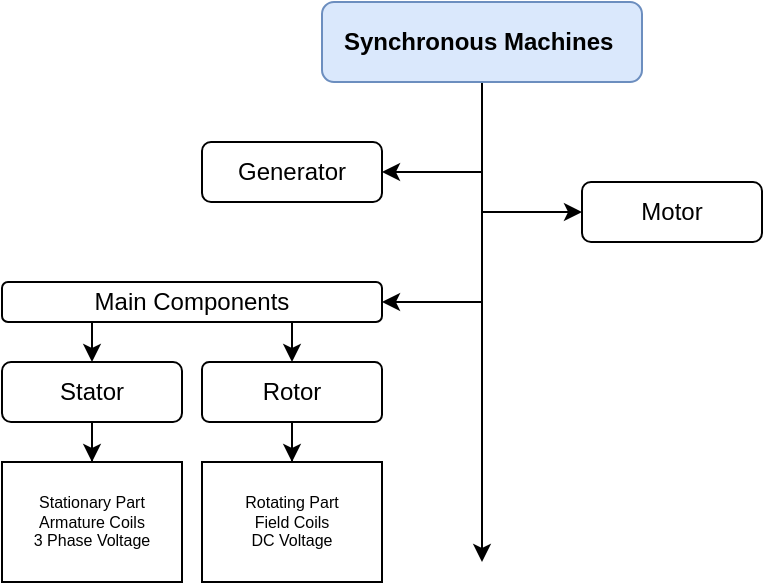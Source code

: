 <mxfile version="14.3.1" type="github">
  <diagram id="Ghbf7SGEfbt2_YfuzdKA" name="Synchronous Machines ">
    <mxGraphModel dx="868" dy="521" grid="1" gridSize="10" guides="1" tooltips="1" connect="1" arrows="1" fold="1" page="1" pageScale="1" pageWidth="850" pageHeight="1100" math="0" shadow="0">
      <root>
        <mxCell id="0" />
        <mxCell id="1" parent="0" />
        <mxCell id="XUVmQutD-YXNH8eTUAyd-6" style="edgeStyle=orthogonalEdgeStyle;rounded=0;orthogonalLoop=1;jettySize=auto;html=1;entryX=0;entryY=0.5;entryDx=0;entryDy=0;" edge="1" parent="1" source="XUVmQutD-YXNH8eTUAyd-1" target="XUVmQutD-YXNH8eTUAyd-3">
          <mxGeometry relative="1" as="geometry" />
        </mxCell>
        <mxCell id="XUVmQutD-YXNH8eTUAyd-7" style="edgeStyle=orthogonalEdgeStyle;rounded=0;orthogonalLoop=1;jettySize=auto;html=1;entryX=1;entryY=0.5;entryDx=0;entryDy=0;" edge="1" parent="1" source="XUVmQutD-YXNH8eTUAyd-1" target="XUVmQutD-YXNH8eTUAyd-2">
          <mxGeometry relative="1" as="geometry" />
        </mxCell>
        <mxCell id="XUVmQutD-YXNH8eTUAyd-10" style="edgeStyle=orthogonalEdgeStyle;rounded=0;orthogonalLoop=1;jettySize=auto;html=1;entryX=1;entryY=0.5;entryDx=0;entryDy=0;" edge="1" parent="1" source="XUVmQutD-YXNH8eTUAyd-1" target="XUVmQutD-YXNH8eTUAyd-13">
          <mxGeometry relative="1" as="geometry">
            <mxPoint x="420" y="170" as="targetPoint" />
          </mxGeometry>
        </mxCell>
        <mxCell id="XUVmQutD-YXNH8eTUAyd-16" style="edgeStyle=orthogonalEdgeStyle;rounded=0;orthogonalLoop=1;jettySize=auto;html=1;" edge="1" parent="1" source="XUVmQutD-YXNH8eTUAyd-1">
          <mxGeometry relative="1" as="geometry">
            <mxPoint x="420" y="320" as="targetPoint" />
          </mxGeometry>
        </mxCell>
        <mxCell id="XUVmQutD-YXNH8eTUAyd-1" value="&lt;b&gt;Synchronous Machines&amp;nbsp;&lt;/b&gt;" style="rounded=1;whiteSpace=wrap;html=1;fillColor=#dae8fc;strokeColor=#6c8ebf;" vertex="1" parent="1">
          <mxGeometry x="340" y="40" width="160" height="40" as="geometry" />
        </mxCell>
        <mxCell id="XUVmQutD-YXNH8eTUAyd-2" value="Generator" style="rounded=1;whiteSpace=wrap;html=1;" vertex="1" parent="1">
          <mxGeometry x="280" y="110" width="90" height="30" as="geometry" />
        </mxCell>
        <mxCell id="XUVmQutD-YXNH8eTUAyd-3" value="Motor" style="rounded=1;whiteSpace=wrap;html=1;" vertex="1" parent="1">
          <mxGeometry x="470" y="130" width="90" height="30" as="geometry" />
        </mxCell>
        <mxCell id="XUVmQutD-YXNH8eTUAyd-18" style="edgeStyle=orthogonalEdgeStyle;rounded=0;orthogonalLoop=1;jettySize=auto;html=1;entryX=0.5;entryY=0;entryDx=0;entryDy=0;" edge="1" parent="1" source="XUVmQutD-YXNH8eTUAyd-13" target="XUVmQutD-YXNH8eTUAyd-14">
          <mxGeometry relative="1" as="geometry">
            <Array as="points">
              <mxPoint x="325" y="210" />
              <mxPoint x="325" y="210" />
            </Array>
          </mxGeometry>
        </mxCell>
        <mxCell id="XUVmQutD-YXNH8eTUAyd-19" style="edgeStyle=orthogonalEdgeStyle;rounded=0;orthogonalLoop=1;jettySize=auto;html=1;entryX=0.5;entryY=0;entryDx=0;entryDy=0;" edge="1" parent="1" source="XUVmQutD-YXNH8eTUAyd-13" target="XUVmQutD-YXNH8eTUAyd-15">
          <mxGeometry relative="1" as="geometry">
            <Array as="points">
              <mxPoint x="225" y="210" />
              <mxPoint x="225" y="210" />
            </Array>
          </mxGeometry>
        </mxCell>
        <mxCell id="XUVmQutD-YXNH8eTUAyd-13" value="Main Components" style="rounded=1;whiteSpace=wrap;html=1;" vertex="1" parent="1">
          <mxGeometry x="180" y="180" width="190" height="20" as="geometry" />
        </mxCell>
        <mxCell id="XUVmQutD-YXNH8eTUAyd-24" value="" style="edgeStyle=orthogonalEdgeStyle;rounded=0;orthogonalLoop=1;jettySize=auto;html=1;" edge="1" parent="1" source="XUVmQutD-YXNH8eTUAyd-14" target="XUVmQutD-YXNH8eTUAyd-22">
          <mxGeometry relative="1" as="geometry" />
        </mxCell>
        <mxCell id="XUVmQutD-YXNH8eTUAyd-14" value="Rotor" style="rounded=1;whiteSpace=wrap;html=1;arcSize=12;" vertex="1" parent="1">
          <mxGeometry x="280" y="220" width="90" height="30" as="geometry" />
        </mxCell>
        <mxCell id="XUVmQutD-YXNH8eTUAyd-23" value="" style="edgeStyle=orthogonalEdgeStyle;rounded=0;orthogonalLoop=1;jettySize=auto;html=1;" edge="1" parent="1" source="XUVmQutD-YXNH8eTUAyd-15" target="XUVmQutD-YXNH8eTUAyd-21">
          <mxGeometry relative="1" as="geometry" />
        </mxCell>
        <mxCell id="XUVmQutD-YXNH8eTUAyd-15" value="Stator" style="rounded=1;whiteSpace=wrap;html=1;" vertex="1" parent="1">
          <mxGeometry x="180" y="220" width="90" height="30" as="geometry" />
        </mxCell>
        <mxCell id="XUVmQutD-YXNH8eTUAyd-21" value="&lt;div style=&quot;font-size: 8px&quot;&gt;&lt;span&gt;Stationary Part&lt;/span&gt;&lt;/div&gt;&lt;div style=&quot;font-size: 8px&quot;&gt;&lt;span&gt;Armature Coils&lt;/span&gt;&lt;/div&gt;&lt;div style=&quot;font-size: 8px&quot;&gt;&lt;span&gt;3 Phase Voltage&lt;/span&gt;&lt;/div&gt;" style="rounded=0;whiteSpace=wrap;html=1;align=center;" vertex="1" parent="1">
          <mxGeometry x="180" y="270" width="90" height="60" as="geometry" />
        </mxCell>
        <mxCell id="XUVmQutD-YXNH8eTUAyd-22" value="&lt;div style=&quot;font-size: 8px&quot;&gt;&lt;span&gt;Rotating Part&lt;/span&gt;&lt;/div&gt;&lt;div style=&quot;font-size: 8px&quot;&gt;&lt;span&gt;Field Coils&lt;/span&gt;&lt;/div&gt;&lt;div style=&quot;font-size: 8px&quot;&gt;&lt;span&gt;DC Voltage&lt;/span&gt;&lt;/div&gt;" style="rounded=0;whiteSpace=wrap;html=1;align=center;" vertex="1" parent="1">
          <mxGeometry x="280" y="270" width="90" height="60" as="geometry" />
        </mxCell>
      </root>
    </mxGraphModel>
  </diagram>
</mxfile>
